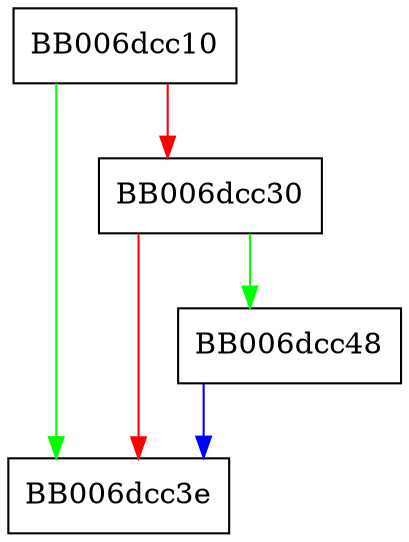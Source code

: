 digraph ossl_prov_drbg_nonce_ctx_new {
  node [shape="box"];
  graph [splines=ortho];
  BB006dcc10 -> BB006dcc3e [color="green"];
  BB006dcc10 -> BB006dcc30 [color="red"];
  BB006dcc30 -> BB006dcc48 [color="green"];
  BB006dcc30 -> BB006dcc3e [color="red"];
  BB006dcc48 -> BB006dcc3e [color="blue"];
}